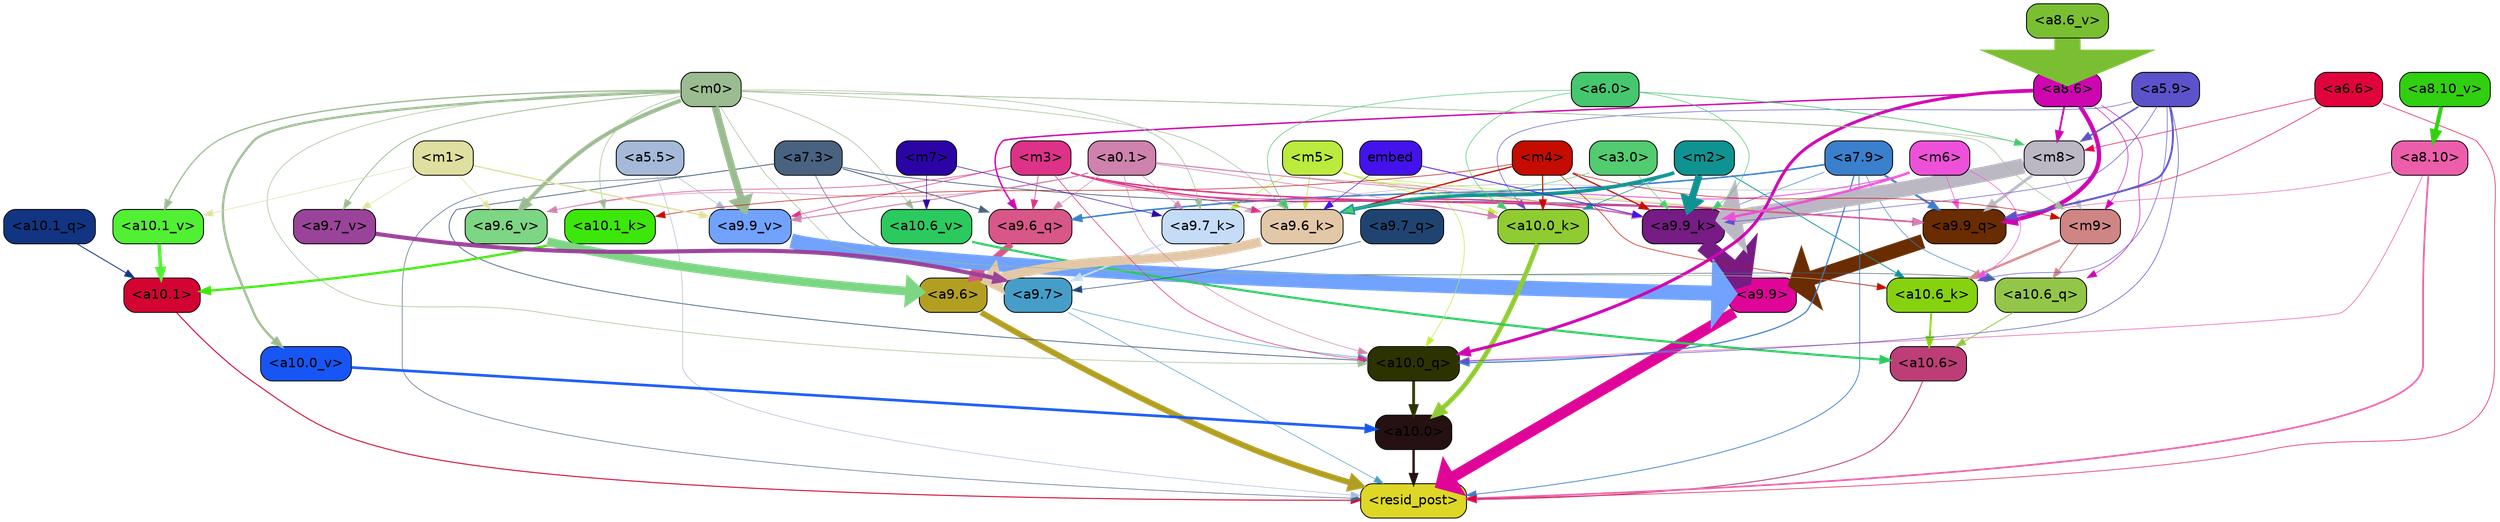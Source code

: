 strict digraph "" {
	graph [bgcolor=transparent,
		layout=dot,
		overlap=false,
		splines=true
	];
	"<a10.6>"	[color=black,
		fillcolor="#bd3d77",
		fontname=Helvetica,
		shape=box,
		style="filled, rounded"];
	"<resid_post>"	[color=black,
		fillcolor="#ded726",
		fontname=Helvetica,
		shape=box,
		style="filled, rounded"];
	"<a10.6>" -> "<resid_post>"	[color="#bd3d77",
		penwidth=0.9498605728149414];
	"<a10.1>"	[color=black,
		fillcolor="#d30432",
		fontname=Helvetica,
		shape=box,
		style="filled, rounded"];
	"<a10.1>" -> "<resid_post>"	[color="#d30432",
		penwidth=1.0084514617919922];
	"<a10.0>"	[color=black,
		fillcolor="#251112",
		fontname=Helvetica,
		shape=box,
		style="filled, rounded"];
	"<a10.0>" -> "<resid_post>"	[color="#251112",
		penwidth=2.5814952850341797];
	"<a9.9>"	[color=black,
		fillcolor="#df0598",
		fontname=Helvetica,
		shape=box,
		style="filled, rounded"];
	"<a9.9>" -> "<resid_post>"	[color="#df0598",
		penwidth=11.610888481140137];
	"<a9.7>"	[color=black,
		fillcolor="#469ec8",
		fontname=Helvetica,
		shape=box,
		style="filled, rounded"];
	"<a9.7>" -> "<resid_post>"	[color="#469ec8",
		penwidth=0.6];
	"<a10.0_q>"	[color=black,
		fillcolor="#2d3201",
		fontname=Helvetica,
		shape=box,
		style="filled, rounded"];
	"<a9.7>" -> "<a10.0_q>"	[color="#469ec8",
		penwidth=0.6];
	"<a9.6>"	[color=black,
		fillcolor="#b29f22",
		fontname=Helvetica,
		shape=box,
		style="filled, rounded"];
	"<a9.6>" -> "<resid_post>"	[color="#b29f22",
		penwidth=6.121421813964844];
	"<a8.10>"	[color=black,
		fillcolor="#ed5eaa",
		fontname=Helvetica,
		shape=box,
		style="filled, rounded"];
	"<a8.10>" -> "<resid_post>"	[color="#ed5eaa",
		penwidth=1.7841739654541016];
	"<a8.10>" -> "<a10.0_q>"	[color="#ed5eaa",
		penwidth=0.6612663269042969];
	"<a9.9_q>"	[color=black,
		fillcolor="#6a2c01",
		fontname=Helvetica,
		shape=box,
		style="filled, rounded"];
	"<a8.10>" -> "<a9.9_q>"	[color="#ed5eaa",
		penwidth=0.6];
	"<a7.9>"	[color=black,
		fillcolor="#3a80cd",
		fontname=Helvetica,
		shape=box,
		style="filled, rounded"];
	"<a7.9>" -> "<resid_post>"	[color="#3a80cd",
		penwidth=0.8109169006347656];
	"<a10.6_q>"	[color=black,
		fillcolor="#93c648",
		fontname=Helvetica,
		shape=box,
		style="filled, rounded"];
	"<a7.9>" -> "<a10.6_q>"	[color="#3a80cd",
		penwidth=0.6];
	"<a7.9>" -> "<a10.0_q>"	[color="#3a80cd",
		penwidth=1.19378662109375];
	"<a7.9>" -> "<a9.9_q>"	[color="#3a80cd",
		penwidth=2.1764984130859375];
	"<a9.6_q>"	[color=black,
		fillcolor="#d95688",
		fontname=Helvetica,
		shape=box,
		style="filled, rounded"];
	"<a7.9>" -> "<a9.6_q>"	[color="#3a80cd",
		penwidth=1.6184196472167969];
	"<a9.9_k>"	[color=black,
		fillcolor="#771b85",
		fontname=Helvetica,
		shape=box,
		style="filled, rounded"];
	"<a7.9>" -> "<a9.9_k>"	[color="#3a80cd",
		penwidth=0.6];
	"<a7.3>"	[color=black,
		fillcolor="#496280",
		fontname=Helvetica,
		shape=box,
		style="filled, rounded"];
	"<a7.3>" -> "<resid_post>"	[color="#496280",
		penwidth=0.6];
	"<a7.3>" -> "<a10.6_q>"	[color="#496280",
		penwidth=0.6];
	"<a7.3>" -> "<a10.0_q>"	[color="#496280",
		penwidth=0.8208656311035156];
	"<a7.3>" -> "<a9.9_q>"	[color="#496280",
		penwidth=0.8119163513183594];
	"<a7.3>" -> "<a9.6_q>"	[color="#496280",
		penwidth=0.9649925231933594];
	"<a6.6>"	[color=black,
		fillcolor="#e1033c",
		fontname=Helvetica,
		shape=box,
		style="filled, rounded"];
	"<a6.6>" -> "<resid_post>"	[color="#e1033c",
		penwidth=0.6];
	"<m8>"	[color=black,
		fillcolor="#bbb8c4",
		fontname=Helvetica,
		shape=box,
		style="filled, rounded"];
	"<a6.6>" -> "<m8>"	[color="#e1033c",
		penwidth=0.6];
	"<a6.6>" -> "<a9.9_q>"	[color="#e1033c",
		penwidth=0.6];
	"<a5.5>"	[color=black,
		fillcolor="#a5b9d9",
		fontname=Helvetica,
		shape=box,
		style="filled, rounded"];
	"<a5.5>" -> "<resid_post>"	[color="#a5b9d9",
		penwidth=0.6];
	"<a9.9_v>"	[color=black,
		fillcolor="#70a2fe",
		fontname=Helvetica,
		shape=box,
		style="filled, rounded"];
	"<a5.5>" -> "<a9.9_v>"	[color="#a5b9d9",
		penwidth=0.6];
	"<a10.6_q>" -> "<a10.6>"	[color="#93c648",
		penwidth=0.9244728088378906];
	"<a10.1_q>"	[color=black,
		fillcolor="#113582",
		fontname=Helvetica,
		shape=box,
		style="filled, rounded"];
	"<a10.1_q>" -> "<a10.1>"	[color="#113582",
		penwidth=0.9268798828125];
	"<a10.0_q>" -> "<a10.0>"	[color="#2d3201",
		penwidth=2.905670166015625];
	"<a10.6_k>"	[color=black,
		fillcolor="#86d210",
		fontname=Helvetica,
		shape=box,
		style="filled, rounded"];
	"<a10.6_k>" -> "<a10.6>"	[color="#86d210",
		penwidth=2.0319366455078125];
	"<a10.1_k>"	[color=black,
		fillcolor="#3ce80a",
		fontname=Helvetica,
		shape=box,
		style="filled, rounded"];
	"<a10.1_k>" -> "<a10.1>"	[color="#3ce80a",
		penwidth=2.4037628173828125];
	"<a10.0_k>"	[color=black,
		fillcolor="#8fcc31",
		fontname=Helvetica,
		shape=box,
		style="filled, rounded"];
	"<a10.0_k>" -> "<a10.0>"	[color="#8fcc31",
		penwidth=4.9319305419921875];
	"<a10.6_v>"	[color=black,
		fillcolor="#2bca5e",
		fontname=Helvetica,
		shape=box,
		style="filled, rounded"];
	"<a10.6_v>" -> "<a10.6>"	[color="#2bca5e",
		penwidth=2.290935516357422];
	"<a10.1_v>"	[color=black,
		fillcolor="#51f033",
		fontname=Helvetica,
		shape=box,
		style="filled, rounded"];
	"<a10.1_v>" -> "<a10.1>"	[color="#51f033",
		penwidth=3.6398468017578125];
	"<a10.0_v>"	[color=black,
		fillcolor="#1756f4",
		fontname=Helvetica,
		shape=box,
		style="filled, rounded"];
	"<a10.0_v>" -> "<a10.0>"	[color="#1756f4",
		penwidth=2.7666168212890625];
	"<m9>"	[color=black,
		fillcolor="#d08585",
		fontname=Helvetica,
		shape=box,
		style="filled, rounded"];
	"<m9>" -> "<a10.6_q>"	[color="#d08585",
		penwidth=1.0384025573730469];
	"<m9>" -> "<a10.6_k>"	[color="#d08585",
		penwidth=2.371124267578125];
	"<a8.6>"	[color=black,
		fillcolor="#ce06b0",
		fontname=Helvetica,
		shape=box,
		style="filled, rounded"];
	"<a8.6>" -> "<a10.6_q>"	[color="#ce06b0",
		penwidth=0.6];
	"<a8.6>" -> "<a10.0_q>"	[color="#ce06b0",
		penwidth=3.1841888427734375];
	"<a8.6>" -> "<m9>"	[color="#ce06b0",
		penwidth=0.6];
	"<a8.6>" -> "<m8>"	[color="#ce06b0",
		penwidth=1.972564697265625];
	"<a8.6>" -> "<a9.9_q>"	[color="#ce06b0",
		penwidth=4.482503890991211];
	"<a8.6>" -> "<a9.6_q>"	[color="#ce06b0",
		penwidth=1.515838623046875];
	"<m5>"	[color=black,
		fillcolor="#bbeb3c",
		fontname=Helvetica,
		shape=box,
		style="filled, rounded"];
	"<m5>" -> "<a10.0_q>"	[color="#bbeb3c",
		penwidth=0.6];
	"<m5>" -> "<a10.0_k>"	[color="#bbeb3c",
		penwidth=0.6];
	"<m5>" -> "<a9.9_q>"	[color="#bbeb3c",
		penwidth=0.6];
	"<m5>" -> "<a9.9_k>"	[color="#bbeb3c",
		penwidth=0.6];
	"<a9.7_k>"	[color=black,
		fillcolor="#c4dcf7",
		fontname=Helvetica,
		shape=box,
		style="filled, rounded"];
	"<m5>" -> "<a9.7_k>"	[color="#bbeb3c",
		penwidth=0.6];
	"<a9.6_k>"	[color=black,
		fillcolor="#e3c8a8",
		fontname=Helvetica,
		shape=box,
		style="filled, rounded"];
	"<m5>" -> "<a9.6_k>"	[color="#bbeb3c",
		penwidth=0.7197036743164062];
	"<a5.9>"	[color=black,
		fillcolor="#5c53cb",
		fontname=Helvetica,
		shape=box,
		style="filled, rounded"];
	"<a5.9>" -> "<a10.0_q>"	[color="#5c53cb",
		penwidth=0.6463394165039062];
	"<a5.9>" -> "<a10.6_k>"	[color="#5c53cb",
		penwidth=0.6];
	"<a5.9>" -> "<a10.0_k>"	[color="#5c53cb",
		penwidth=0.6];
	"<a5.9>" -> "<m8>"	[color="#5c53cb",
		penwidth=1.6550712585449219];
	"<a5.9>" -> "<a9.9_q>"	[color="#5c53cb",
		penwidth=2.019031524658203];
	"<a5.9>" -> "<a9.9_k>"	[color="#5c53cb",
		penwidth=0.6];
	"<m3>"	[color=black,
		fillcolor="#dd3287",
		fontname=Helvetica,
		shape=box,
		style="filled, rounded"];
	"<m3>" -> "<a10.0_q>"	[color="#dd3287",
		penwidth=0.6597442626953125];
	"<m3>" -> "<a10.0_k>"	[color="#dd3287",
		penwidth=0.6506614685058594];
	"<m3>" -> "<a9.9_q>"	[color="#dd3287",
		penwidth=1.6276321411132812];
	"<m3>" -> "<a9.6_q>"	[color="#dd3287",
		penwidth=0.6724472045898438];
	"<m3>" -> "<a9.9_k>"	[color="#dd3287",
		penwidth=1.4574642181396484];
	"<m3>" -> "<a9.6_k>"	[color="#dd3287",
		penwidth=0.6];
	"<m3>" -> "<a9.9_v>"	[color="#dd3287",
		penwidth=0.6589469909667969];
	"<a9.6_v>"	[color=black,
		fillcolor="#7dd683",
		fontname=Helvetica,
		shape=box,
		style="filled, rounded"];
	"<m3>" -> "<a9.6_v>"	[color="#dd3287",
		penwidth=0.6];
	"<m0>"	[color=black,
		fillcolor="#9bbb90",
		fontname=Helvetica,
		shape=box,
		style="filled, rounded"];
	"<m0>" -> "<a10.0_q>"	[color="#9bbb90",
		penwidth=0.6];
	"<m0>" -> "<a10.6_k>"	[color="#9bbb90",
		penwidth=0.6];
	"<m0>" -> "<a10.1_k>"	[color="#9bbb90",
		penwidth=0.6];
	"<m0>" -> "<a10.6_v>"	[color="#9bbb90",
		penwidth=0.6];
	"<m0>" -> "<a10.1_v>"	[color="#9bbb90",
		penwidth=1.3360328674316406];
	"<m0>" -> "<a10.0_v>"	[color="#9bbb90",
		penwidth=2.4083595275878906];
	"<m0>" -> "<m9>"	[color="#9bbb90",
		penwidth=0.6];
	"<m0>" -> "<m8>"	[color="#9bbb90",
		penwidth=0.6];
	"<m0>" -> "<a9.7_k>"	[color="#9bbb90",
		penwidth=0.6];
	"<m0>" -> "<a9.6_k>"	[color="#9bbb90",
		penwidth=0.6];
	"<m0>" -> "<a9.9_v>"	[color="#9bbb90",
		penwidth=7.537467956542969];
	"<a9.7_v>"	[color=black,
		fillcolor="#9a439a",
		fontname=Helvetica,
		shape=box,
		style="filled, rounded"];
	"<m0>" -> "<a9.7_v>"	[color="#9bbb90",
		penwidth=0.8575286865234375];
	"<m0>" -> "<a9.6_v>"	[color="#9bbb90",
		penwidth=4.1688385009765625];
	"<a0.1>"	[color=black,
		fillcolor="#cf82ae",
		fontname=Helvetica,
		shape=box,
		style="filled, rounded"];
	"<a0.1>" -> "<a10.0_q>"	[color="#cf82ae",
		penwidth=0.6];
	"<a0.1>" -> "<a10.0_k>"	[color="#cf82ae",
		penwidth=0.6768684387207031];
	"<a0.1>" -> "<a9.9_q>"	[color="#cf82ae",
		penwidth=0.6];
	"<a0.1>" -> "<a9.6_q>"	[color="#cf82ae",
		penwidth=0.6];
	"<a0.1>" -> "<a9.9_k>"	[color="#cf82ae",
		penwidth=0.81341552734375];
	"<a0.1>" -> "<a9.7_k>"	[color="#cf82ae",
		penwidth=0.6];
	"<a0.1>" -> "<a9.9_v>"	[color="#cf82ae",
		penwidth=1.062591552734375];
	"<a0.1>" -> "<a9.6_v>"	[color="#cf82ae",
		penwidth=0.6];
	"<m6>"	[color=black,
		fillcolor="#ee51d9",
		fontname=Helvetica,
		shape=box,
		style="filled, rounded"];
	"<m6>" -> "<a10.6_k>"	[color="#ee51d9",
		penwidth=0.6];
	"<m6>" -> "<a9.9_q>"	[color="#ee51d9",
		penwidth=0.6];
	"<m6>" -> "<a9.9_k>"	[color="#ee51d9",
		penwidth=2.533975601196289];
	"<m6>" -> "<a9.6_k>"	[color="#ee51d9",
		penwidth=0.9471282958984375];
	"<m4>"	[color=black,
		fillcolor="#c60b00",
		fontname=Helvetica,
		shape=box,
		style="filled, rounded"];
	"<m4>" -> "<a10.6_k>"	[color="#c60b00",
		penwidth=0.6];
	"<m4>" -> "<a10.1_k>"	[color="#c60b00",
		penwidth=0.6];
	"<m4>" -> "<a10.0_k>"	[color="#c60b00",
		penwidth=1.230804443359375];
	"<m4>" -> "<m9>"	[color="#c60b00",
		penwidth=0.6];
	"<m4>" -> "<a9.9_k>"	[color="#c60b00",
		penwidth=1.3186264038085938];
	"<m4>" -> "<a9.6_k>"	[color="#c60b00",
		penwidth=1.3722038269042969];
	"<m2>"	[color=black,
		fillcolor="#0f9392",
		fontname=Helvetica,
		shape=box,
		style="filled, rounded"];
	"<m2>" -> "<a10.6_k>"	[color="#0f9392",
		penwidth=0.8380241394042969];
	"<m2>" -> "<a10.0_k>"	[color="#0f9392",
		penwidth=0.6622200012207031];
	"<m2>" -> "<a9.9_k>"	[color="#0f9392",
		penwidth=7.476325988769531];
	"<m2>" -> "<a9.6_k>"	[color="#0f9392",
		penwidth=3.761505126953125];
	"<a6.0>"	[color=black,
		fillcolor="#46c76f",
		fontname=Helvetica,
		shape=box,
		style="filled, rounded"];
	"<a6.0>" -> "<a10.0_k>"	[color="#46c76f",
		penwidth=0.6];
	"<a6.0>" -> "<m8>"	[color="#46c76f",
		penwidth=0.7418403625488281];
	"<a6.0>" -> "<a9.9_k>"	[color="#46c76f",
		penwidth=0.6];
	"<a6.0>" -> "<a9.6_k>"	[color="#46c76f",
		penwidth=0.6];
	"<m7>"	[color=black,
		fillcolor="#2a04a5",
		fontname=Helvetica,
		shape=box,
		style="filled, rounded"];
	"<m7>" -> "<a10.6_v>"	[color="#2a04a5",
		penwidth=0.6];
	"<m7>" -> "<a9.7_k>"	[color="#2a04a5",
		penwidth=0.6];
	"<m1>"	[color=black,
		fillcolor="#dfdf9f",
		fontname=Helvetica,
		shape=box,
		style="filled, rounded"];
	"<m1>" -> "<a10.1_v>"	[color="#dfdf9f",
		penwidth=0.6];
	"<m1>" -> "<a9.9_v>"	[color="#dfdf9f",
		penwidth=1.4082679748535156];
	"<m1>" -> "<a9.7_v>"	[color="#dfdf9f",
		penwidth=0.6];
	"<m1>" -> "<a9.6_v>"	[color="#dfdf9f",
		penwidth=0.6];
	"<m8>" -> "<m9>"	[color="#bbb8c4",
		penwidth=0.6];
	"<m8>" -> "<a9.9_q>"	[color="#bbb8c4",
		penwidth=3.073810577392578];
	"<m8>" -> "<a9.9_k>"	[color="#bbb8c4",
		penwidth=16.255420684814453];
	"<m8>" -> "<a9.7_k>"	[color="#bbb8c4",
		penwidth=0.6];
	"<a9.9_q>" -> "<a9.9>"	[color="#6a2c01",
		penwidth=15.310546875];
	"<a9.7_q>"	[color=black,
		fillcolor="#204472",
		fontname=Helvetica,
		shape=box,
		style="filled, rounded"];
	"<a9.7_q>" -> "<a9.7>"	[color="#204472",
		penwidth=0.6];
	"<a9.6_q>" -> "<a9.6>"	[color="#d95688",
		penwidth=6.823722839355469];
	"<a9.9_k>" -> "<a9.9>"	[color="#771b85",
		penwidth=17.953022003173828];
	"<a9.7_k>" -> "<a9.7>"	[color="#c4dcf7",
		penwidth=1.85101318359375];
	"<a9.6_k>" -> "<a9.6>"	[color="#e3c8a8",
		penwidth=9.787818908691406];
	"<a9.9_v>" -> "<a9.9>"	[color="#70a2fe",
		penwidth=15.728643417358398];
	"<a9.7_v>" -> "<a9.7>"	[color="#9a439a",
		penwidth=4.305488586425781];
	"<a9.6_v>" -> "<a9.6>"	[color="#7dd683",
		penwidth=9.212547302246094];
	"<a3.0>"	[color=black,
		fillcolor="#52cb71",
		fontname=Helvetica,
		shape=box,
		style="filled, rounded"];
	"<a3.0>" -> "<a9.9_k>"	[color="#52cb71",
		penwidth=0.6];
	"<a3.0>" -> "<a9.6_k>"	[color="#52cb71",
		penwidth=0.6];
	embed	[color=black,
		fillcolor="#4412ec",
		fontname=Helvetica,
		shape=box,
		style="filled, rounded"];
	embed -> "<a9.9_k>"	[color="#4412ec",
		penwidth=0.8602714538574219];
	embed -> "<a9.6_k>"	[color="#4412ec",
		penwidth=0.6];
	"<a8.10_v>"	[color=black,
		fillcolor="#30cf10",
		fontname=Helvetica,
		shape=box,
		style="filled, rounded"];
	"<a8.10_v>" -> "<a8.10>"	[color="#30cf10",
		penwidth=4.248416900634766];
	"<a8.6_v>"	[color=black,
		fillcolor="#79bf31",
		fontname=Helvetica,
		shape=box,
		style="filled, rounded"];
	"<a8.6_v>" -> "<a8.6>"	[color="#79bf31",
		penwidth=27.461654663085938];
}
